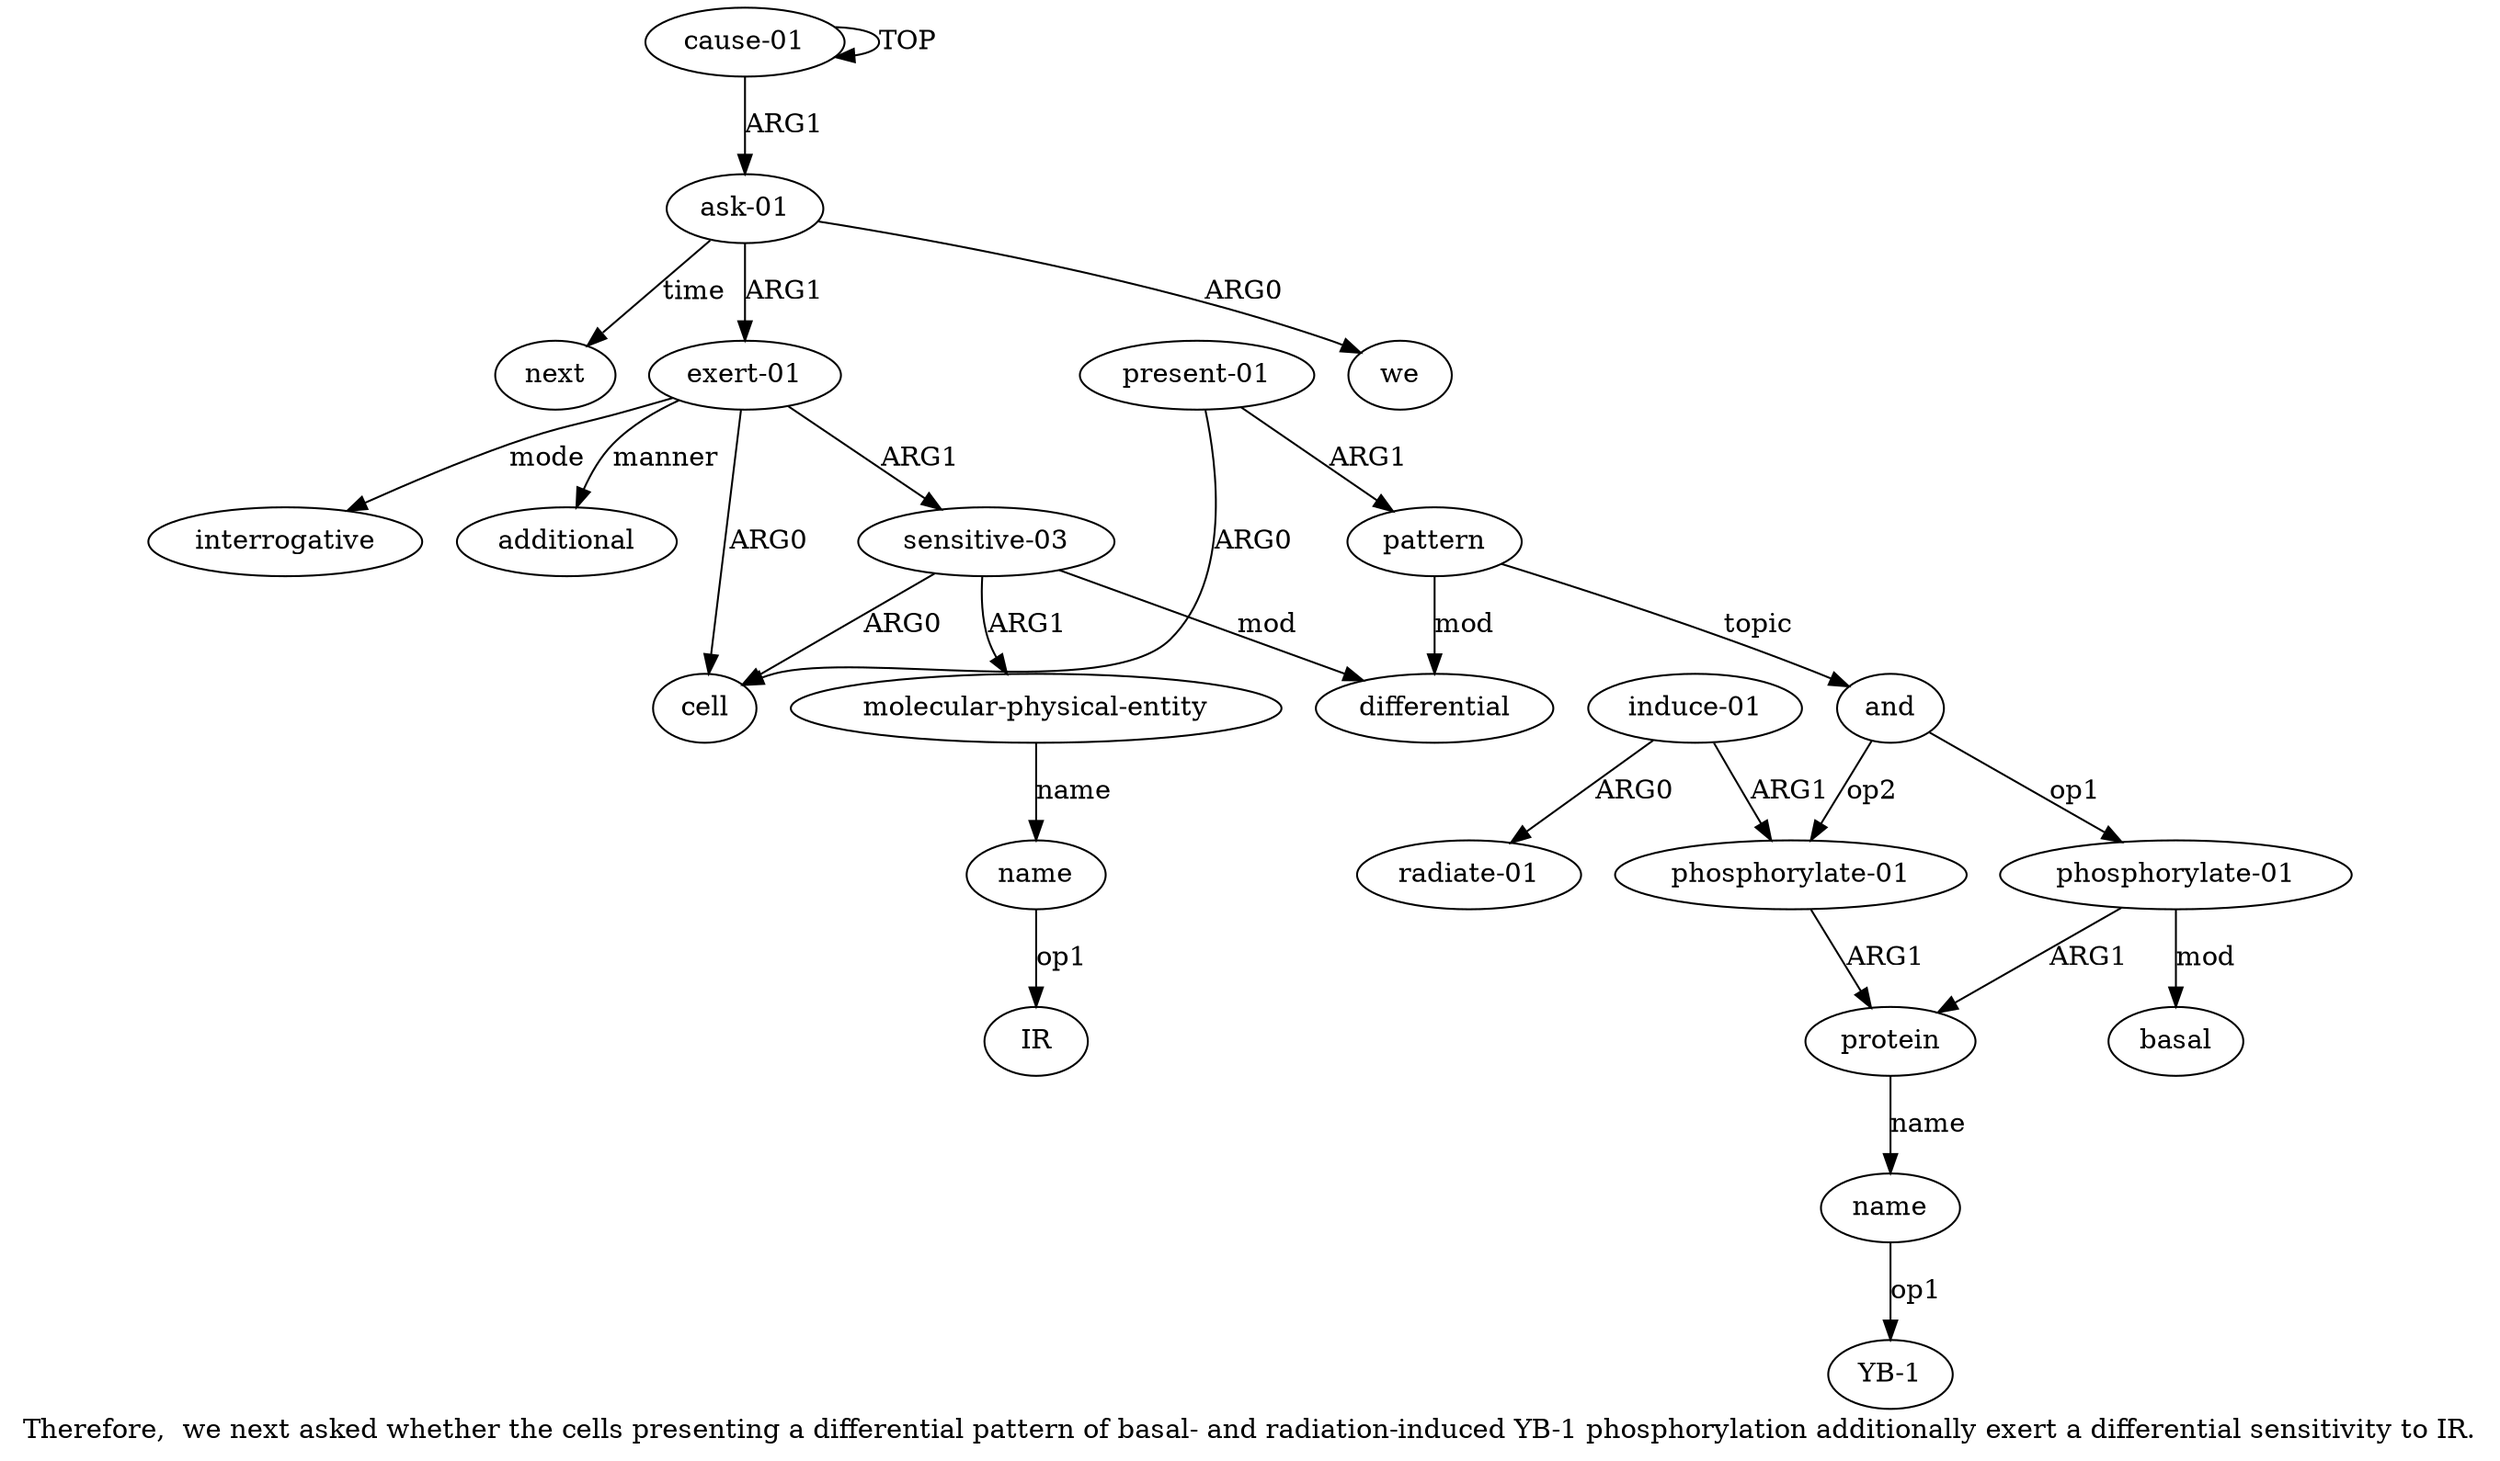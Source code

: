 digraph  {
	graph [label="Therefore,  we next asked whether the cells presenting a differential pattern of basal- and radiation-induced YB-1 phosphorylation \
additionally exert a differential sensitivity to IR."];
	node [label="\N"];
	a20	 [color=black,
		gold_ind=20,
		gold_label=next,
		label=next,
		test_ind=20,
		test_label=next];
	"a3 interrogative"	 [color=black,
		gold_ind=-1,
		gold_label=interrogative,
		label=interrogative,
		test_ind=-1,
		test_label=interrogative];
	a15	 [color=black,
		gold_ind=15,
		gold_label="radiate-01",
		label="radiate-01",
		test_ind=15,
		test_label="radiate-01"];
	a14	 [color=black,
		gold_ind=14,
		gold_label="induce-01",
		label="induce-01",
		test_ind=14,
		test_label="induce-01"];
	a14 -> a15 [key=0,
	color=black,
	gold_label=ARG0,
	label=ARG0,
	test_label=ARG0];
a13 [color=black,
	gold_ind=13,
	gold_label="phosphorylate-01",
	label="phosphorylate-01",
	test_ind=13,
	test_label="phosphorylate-01"];
a14 -> a13 [key=0,
color=black,
gold_label=ARG1,
label=ARG1,
test_label=ARG1];
a17 [color=black,
gold_ind=17,
gold_label="molecular-physical-entity",
label="molecular-physical-entity",
test_ind=17,
test_label="molecular-physical-entity"];
a18 [color=black,
gold_ind=18,
gold_label=name,
label=name,
test_ind=18,
test_label=name];
a17 -> a18 [key=0,
color=black,
gold_label=name,
label=name,
test_label=name];
a16 [color=black,
gold_ind=16,
gold_label="sensitive-03",
label="sensitive-03",
test_ind=16,
test_label="sensitive-03"];
a16 -> a17 [key=0,
color=black,
gold_label=ARG1,
label=ARG1,
test_label=ARG1];
a4 [color=black,
gold_ind=4,
gold_label=cell,
label=cell,
test_ind=4,
test_label=cell];
a16 -> a4 [key=0,
color=black,
gold_label=ARG0,
label=ARG0,
test_label=ARG0];
a7 [color=black,
gold_ind=7,
gold_label=differential,
label=differential,
test_ind=7,
test_label=differential];
a16 -> a7 [key=0,
color=black,
gold_label=mod,
label=mod,
test_label=mod];
a11 [color=black,
gold_ind=11,
gold_label=name,
label=name,
test_ind=11,
test_label=name];
"a11 YB-1" [color=black,
gold_ind=-1,
gold_label="YB-1",
label="YB-1",
test_ind=-1,
test_label="YB-1"];
a11 -> "a11 YB-1" [key=0,
color=black,
gold_label=op1,
label=op1,
test_label=op1];
a10 [color=black,
gold_ind=10,
gold_label=protein,
label=protein,
test_ind=10,
test_label=protein];
a10 -> a11 [key=0,
color=black,
gold_label=name,
label=name,
test_label=name];
a13 -> a10 [key=0,
color=black,
gold_label=ARG1,
label=ARG1,
test_label=ARG1];
a12 [color=black,
gold_ind=12,
gold_label=basal,
label=basal,
test_ind=12,
test_label=basal];
a19 [color=black,
gold_ind=19,
gold_label=additional,
label=additional,
test_ind=19,
test_label=additional];
"a18 IR" [color=black,
gold_ind=-1,
gold_label=IR,
label=IR,
test_ind=-1,
test_label=IR];
a18 -> "a18 IR" [key=0,
color=black,
gold_label=op1,
label=op1,
test_label=op1];
a1 [color=black,
gold_ind=1,
gold_label="ask-01",
label="ask-01",
test_ind=1,
test_label="ask-01"];
a1 -> a20 [key=0,
color=black,
gold_label=time,
label=time,
test_label=time];
a3 [color=black,
gold_ind=3,
gold_label="exert-01",
label="exert-01",
test_ind=3,
test_label="exert-01"];
a1 -> a3 [key=0,
color=black,
gold_label=ARG1,
label=ARG1,
test_label=ARG1];
a2 [color=black,
gold_ind=2,
gold_label=we,
label=we,
test_ind=2,
test_label=we];
a1 -> a2 [key=0,
color=black,
gold_label=ARG0,
label=ARG0,
test_label=ARG0];
a0 [color=black,
gold_ind=0,
gold_label="cause-01",
label="cause-01",
test_ind=0,
test_label="cause-01"];
a0 -> a1 [key=0,
color=black,
gold_label=ARG1,
label=ARG1,
test_label=ARG1];
a0 -> a0 [key=0,
color=black,
gold_label=TOP,
label=TOP,
test_label=TOP];
a3 -> "a3 interrogative" [key=0,
color=black,
gold_label=mode,
label=mode,
test_label=mode];
a3 -> a16 [key=0,
color=black,
gold_label=ARG1,
label=ARG1,
test_label=ARG1];
a3 -> a19 [key=0,
color=black,
gold_label=manner,
label=manner,
test_label=manner];
a3 -> a4 [key=0,
color=black,
gold_label=ARG0,
label=ARG0,
test_label=ARG0];
a5 [color=black,
gold_ind=5,
gold_label="present-01",
label="present-01",
test_ind=5,
test_label="present-01"];
a5 -> a4 [key=0,
color=black,
gold_label=ARG0,
label=ARG0,
test_label=ARG0];
a6 [color=black,
gold_ind=6,
gold_label=pattern,
label=pattern,
test_ind=6,
test_label=pattern];
a5 -> a6 [key=0,
color=black,
gold_label=ARG1,
label=ARG1,
test_label=ARG1];
a6 -> a7 [key=0,
color=black,
gold_label=mod,
label=mod,
test_label=mod];
a8 [color=black,
gold_ind=8,
gold_label=and,
label=and,
test_ind=8,
test_label=and];
a6 -> a8 [key=0,
color=black,
gold_label=topic,
label=topic,
test_label=topic];
a9 [color=black,
gold_ind=9,
gold_label="phosphorylate-01",
label="phosphorylate-01",
test_ind=9,
test_label="phosphorylate-01"];
a9 -> a10 [key=0,
color=black,
gold_label=ARG1,
label=ARG1,
test_label=ARG1];
a9 -> a12 [key=0,
color=black,
gold_label=mod,
label=mod,
test_label=mod];
a8 -> a13 [key=0,
color=black,
gold_label=op2,
label=op2,
test_label=op2];
a8 -> a9 [key=0,
color=black,
gold_label=op1,
label=op1,
test_label=op1];
}
